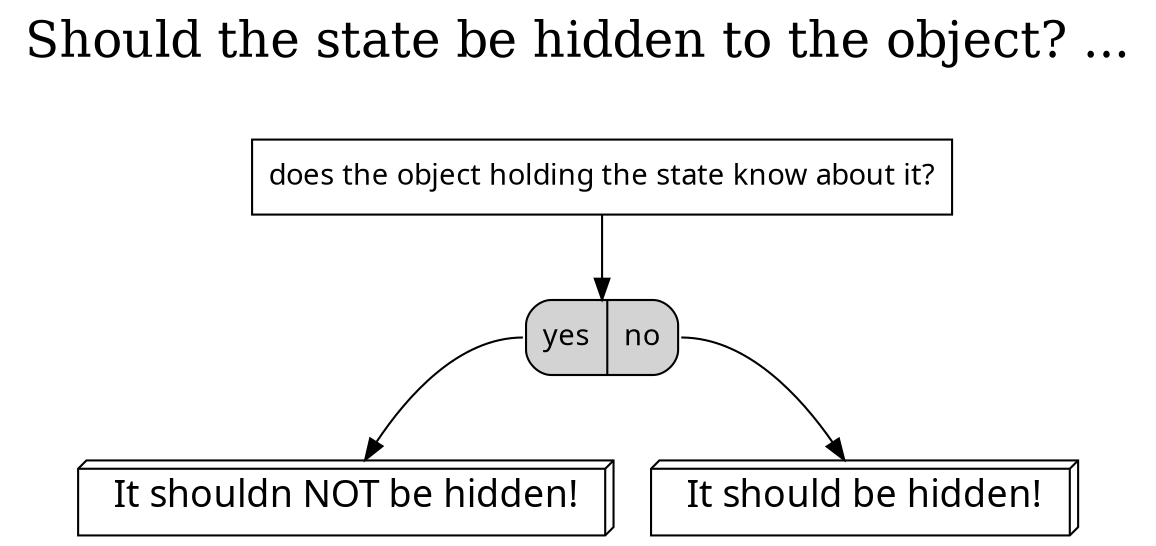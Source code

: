 digraph ethane  {
    labelloc="t";
    ratio = 0.4;
    label="Should the state be hidden to the object? ...\n\n"
    fontsize =24;

    node[fontname="a song for jennifer"];

    a [ shape = "box" shape = box label = "does the object holding the state know about it?" ];

    node[shape=record]
    a_yn [label="<f0>yes |<f1> no" shape = Mrecord style = filled ];

    a -> a_yn;

    yes [shape = "box" shape = box3d fontsize = 18 label = "  It shouldn NOT be hidden!  " ];
    no  [shape = "box" shape = box3d fontsize = 18 label = "  It should be hidden!  " ];

    a_yn:f0  -> yes
    a_yn:f1  -> no
}
